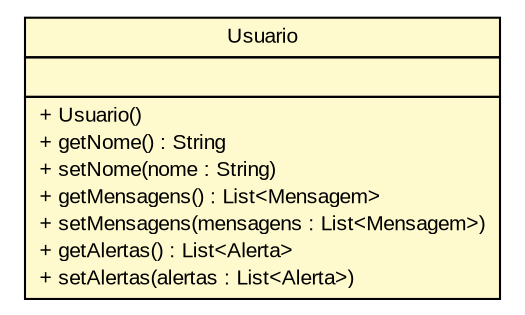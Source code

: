 #!/usr/local/bin/dot
#
# Class diagram 
# Generated by UMLGraph version R5_6 (http://www.umlgraph.org/)
#

digraph G {
	edge [fontname="arial",fontsize=10,labelfontname="arial",labelfontsize=10];
	node [fontname="arial",fontsize=10,shape=plaintext];
	nodesep=0.25;
	ranksep=0.5;
	// br.gov.to.sefaz.seg.domain.Usuario
	c1394 [label=<<table title="br.gov.to.sefaz.seg.domain.Usuario" border="0" cellborder="1" cellspacing="0" cellpadding="2" port="p" bgcolor="lemonChiffon" href="./Usuario.html">
		<tr><td><table border="0" cellspacing="0" cellpadding="1">
<tr><td align="center" balign="center"> Usuario </td></tr>
		</table></td></tr>
		<tr><td><table border="0" cellspacing="0" cellpadding="1">
<tr><td align="left" balign="left">  </td></tr>
		</table></td></tr>
		<tr><td><table border="0" cellspacing="0" cellpadding="1">
<tr><td align="left" balign="left"> + Usuario() </td></tr>
<tr><td align="left" balign="left"> + getNome() : String </td></tr>
<tr><td align="left" balign="left"> + setNome(nome : String) </td></tr>
<tr><td align="left" balign="left"> + getMensagens() : List&lt;Mensagem&gt; </td></tr>
<tr><td align="left" balign="left"> + setMensagens(mensagens : List&lt;Mensagem&gt;) </td></tr>
<tr><td align="left" balign="left"> + getAlertas() : List&lt;Alerta&gt; </td></tr>
<tr><td align="left" balign="left"> + setAlertas(alertas : List&lt;Alerta&gt;) </td></tr>
		</table></td></tr>
		</table>>, URL="./Usuario.html", fontname="arial", fontcolor="black", fontsize=10.0];
}

